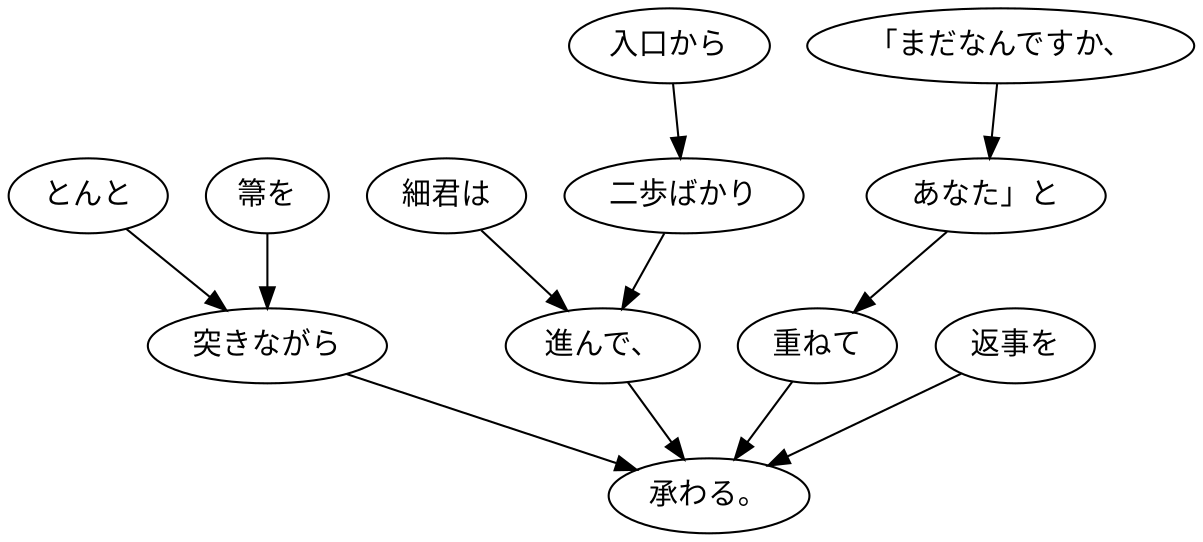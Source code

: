 digraph graph6488 {
	node0 [label="細君は"];
	node1 [label="入口から"];
	node2 [label="二歩ばかり"];
	node3 [label="進んで、"];
	node4 [label="箒を"];
	node5 [label="とんと"];
	node6 [label="突きながら"];
	node7 [label="「まだなんですか、"];
	node8 [label="あなた」と"];
	node9 [label="重ねて"];
	node10 [label="返事を"];
	node11 [label="承わる。"];
	node0 -> node3;
	node1 -> node2;
	node2 -> node3;
	node3 -> node11;
	node4 -> node6;
	node5 -> node6;
	node6 -> node11;
	node7 -> node8;
	node8 -> node9;
	node9 -> node11;
	node10 -> node11;
}
